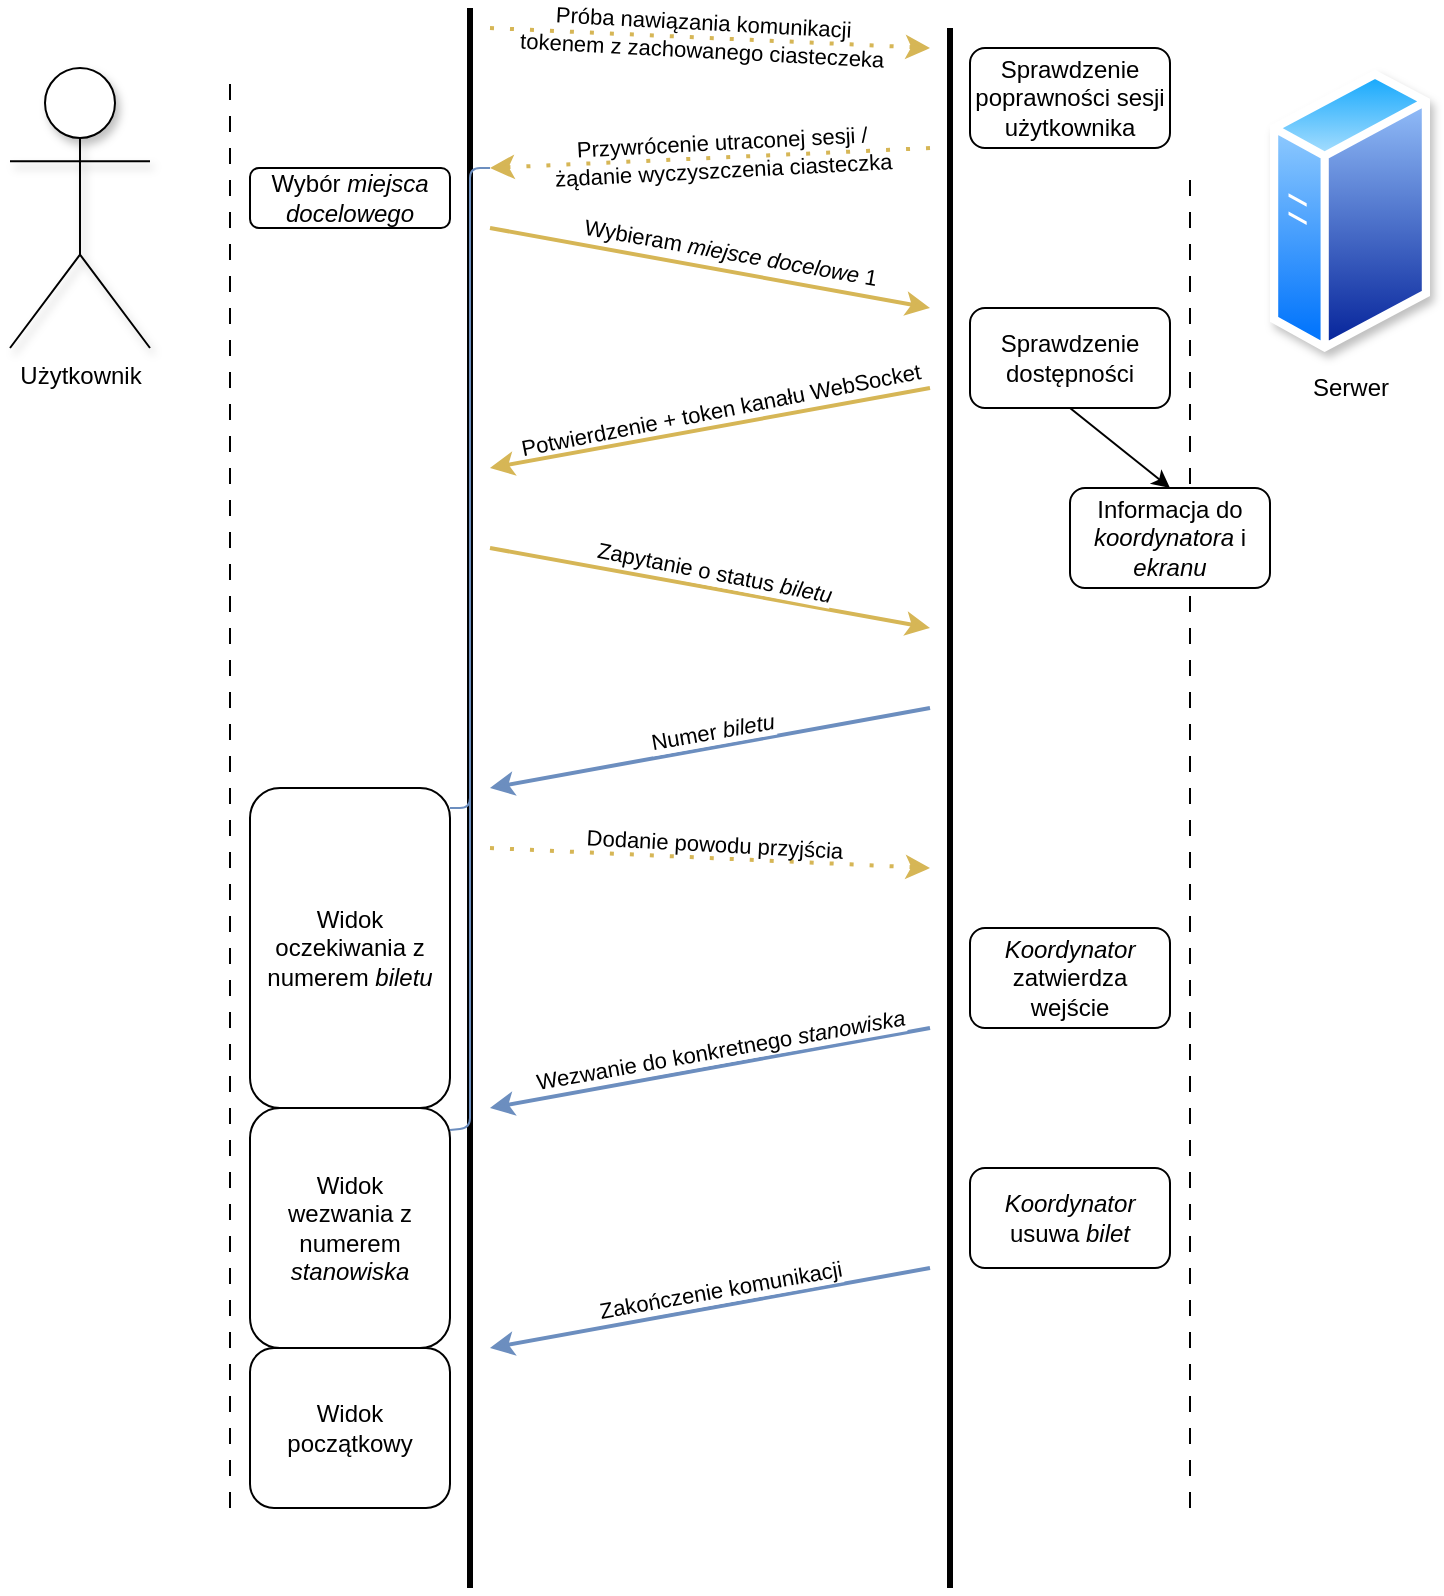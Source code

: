 <mxfile version="26.0.4">
  <diagram name="Page-1" id="2YBvvXClWsGukQMizWep">
    <mxGraphModel dx="2074" dy="1197" grid="1" gridSize="10" guides="1" tooltips="1" connect="1" arrows="1" fold="1" page="1" pageScale="1" pageWidth="850" pageHeight="1100" math="0" shadow="0">
      <root>
        <mxCell id="0" />
        <mxCell id="1" parent="0" />
        <mxCell id="hgD9AR5iabbmKLTuLx0K-1" value="Użytkownik" style="shape=umlActor;verticalLabelPosition=bottom;verticalAlign=top;html=1;outlineConnect=0;shadow=1;" parent="1" vertex="1">
          <mxGeometry x="90" y="40" width="70" height="140" as="geometry" />
        </mxCell>
        <mxCell id="hgD9AR5iabbmKLTuLx0K-2" value="Serwer" style="image;aspect=fixed;perimeter=ellipsePerimeter;html=1;align=center;shadow=1;dashed=0;spacingTop=3;image=img/lib/active_directory/generic_server.svg;" parent="1" vertex="1">
          <mxGeometry x="720" y="40" width="80" height="142.86" as="geometry" />
        </mxCell>
        <mxCell id="hgD9AR5iabbmKLTuLx0K-3" value="" style="endArrow=none;html=1;rounded=0;strokeWidth=3;" parent="1" edge="1">
          <mxGeometry width="50" height="50" relative="1" as="geometry">
            <mxPoint x="320" y="800" as="sourcePoint" />
            <mxPoint x="320" y="10" as="targetPoint" />
          </mxGeometry>
        </mxCell>
        <mxCell id="hgD9AR5iabbmKLTuLx0K-7" value="Wybór &lt;i&gt;miejsca docelowego&lt;/i&gt;" style="rounded=1;whiteSpace=wrap;html=1;" parent="1" vertex="1">
          <mxGeometry x="210" y="90" width="100" height="30" as="geometry" />
        </mxCell>
        <mxCell id="hgD9AR5iabbmKLTuLx0K-8" value="" style="endArrow=none;html=1;rounded=0;strokeWidth=1;dashed=1;dashPattern=8 8;" parent="1" edge="1">
          <mxGeometry width="50" height="50" relative="1" as="geometry">
            <mxPoint x="200" y="760" as="sourcePoint" />
            <mxPoint x="200" y="40" as="targetPoint" />
          </mxGeometry>
        </mxCell>
        <mxCell id="hgD9AR5iabbmKLTuLx0K-9" value="" style="endArrow=none;html=1;rounded=0;strokeWidth=3;" parent="1" edge="1">
          <mxGeometry width="50" height="50" relative="1" as="geometry">
            <mxPoint x="560" y="800" as="sourcePoint" />
            <mxPoint x="560" y="20" as="targetPoint" />
          </mxGeometry>
        </mxCell>
        <mxCell id="hgD9AR5iabbmKLTuLx0K-10" value="" style="endArrow=none;html=1;rounded=0;strokeWidth=1;dashed=1;dashPattern=8 8;" parent="1" edge="1">
          <mxGeometry width="50" height="50" relative="1" as="geometry">
            <mxPoint x="680" y="760" as="sourcePoint" />
            <mxPoint x="680" y="90" as="targetPoint" />
          </mxGeometry>
        </mxCell>
        <mxCell id="hgD9AR5iabbmKLTuLx0K-11" value="Sprawdzenie dostępności" style="rounded=1;whiteSpace=wrap;html=1;" parent="1" vertex="1">
          <mxGeometry x="570" y="160" width="100" height="50" as="geometry" />
        </mxCell>
        <mxCell id="hgD9AR5iabbmKLTuLx0K-13" value="" style="endArrow=classic;html=1;rounded=0;fillColor=#fff2cc;strokeColor=#d6b656;gradientColor=#ffd966;strokeWidth=2;" parent="1" edge="1">
          <mxGeometry width="50" height="50" relative="1" as="geometry">
            <mxPoint x="330" y="120" as="sourcePoint" />
            <mxPoint x="550" y="160" as="targetPoint" />
          </mxGeometry>
        </mxCell>
        <mxCell id="hgD9AR5iabbmKLTuLx0K-14" value="Wybieram &lt;i&gt;miejsce docelowe&lt;/i&gt; 1" style="edgeLabel;html=1;align=center;verticalAlign=middle;resizable=0;points=[];rotation=10;labelBackgroundColor=none;" parent="hgD9AR5iabbmKLTuLx0K-13" vertex="1" connectable="0">
          <mxGeometry x="-0.061" relative="1" as="geometry">
            <mxPoint x="16" y="-7" as="offset" />
          </mxGeometry>
        </mxCell>
        <mxCell id="hgD9AR5iabbmKLTuLx0K-18" value="Widok oczekiwania z numerem &lt;i&gt;biletu&lt;/i&gt;" style="rounded=1;whiteSpace=wrap;html=1;" parent="1" vertex="1">
          <mxGeometry x="210" y="400" width="100" height="160" as="geometry" />
        </mxCell>
        <mxCell id="hgD9AR5iabbmKLTuLx0K-22" value="" style="endArrow=classic;html=1;rounded=0;fillColor=#fff2cc;strokeColor=#d6b656;gradientColor=#ffd966;strokeWidth=2;" parent="1" edge="1">
          <mxGeometry width="50" height="50" relative="1" as="geometry">
            <mxPoint x="330" y="280" as="sourcePoint" />
            <mxPoint x="550" y="320" as="targetPoint" />
          </mxGeometry>
        </mxCell>
        <mxCell id="hgD9AR5iabbmKLTuLx0K-23" value="Zapytanie o status &lt;i&gt;biletu&lt;/i&gt;" style="edgeLabel;html=1;align=center;verticalAlign=middle;resizable=0;points=[];rotation=11;" parent="hgD9AR5iabbmKLTuLx0K-22" vertex="1" connectable="0">
          <mxGeometry x="-0.061" relative="1" as="geometry">
            <mxPoint x="8" y="-7" as="offset" />
          </mxGeometry>
        </mxCell>
        <mxCell id="hgD9AR5iabbmKLTuLx0K-25" value="" style="endArrow=classic;html=1;rounded=0;strokeWidth=2;fillColor=#dae8fc;gradientColor=#7ea6e0;strokeColor=#6c8ebf;" parent="1" edge="1">
          <mxGeometry width="50" height="50" relative="1" as="geometry">
            <mxPoint x="550" y="360" as="sourcePoint" />
            <mxPoint x="330" y="400" as="targetPoint" />
          </mxGeometry>
        </mxCell>
        <mxCell id="hgD9AR5iabbmKLTuLx0K-26" value="Numer &lt;i&gt;biletu&lt;/i&gt;" style="edgeLabel;html=1;align=center;verticalAlign=middle;resizable=0;points=[];rotation=350;" parent="hgD9AR5iabbmKLTuLx0K-25" vertex="1" connectable="0">
          <mxGeometry x="0.05" y="-1" relative="1" as="geometry">
            <mxPoint x="6" y="-8" as="offset" />
          </mxGeometry>
        </mxCell>
        <mxCell id="hgD9AR5iabbmKLTuLx0K-27" value="Informacja do &lt;i&gt;koordynatora&lt;/i&gt; i &lt;i&gt;ekranu&lt;/i&gt;" style="rounded=1;whiteSpace=wrap;html=1;" parent="1" vertex="1">
          <mxGeometry x="620" y="250" width="100" height="50" as="geometry" />
        </mxCell>
        <mxCell id="hgD9AR5iabbmKLTuLx0K-28" value="" style="endArrow=classic;html=1;rounded=0;exitX=0.5;exitY=1;exitDx=0;exitDy=0;entryX=0.5;entryY=0;entryDx=0;entryDy=0;" parent="1" source="hgD9AR5iabbmKLTuLx0K-11" target="hgD9AR5iabbmKLTuLx0K-27" edge="1">
          <mxGeometry width="50" height="50" relative="1" as="geometry">
            <mxPoint x="380" y="290" as="sourcePoint" />
            <mxPoint x="430" y="240" as="targetPoint" />
          </mxGeometry>
        </mxCell>
        <mxCell id="hgD9AR5iabbmKLTuLx0K-29" value="" style="endArrow=classic;html=1;rounded=0;fillColor=#fff2cc;strokeColor=#d6b656;gradientColor=#ffd966;strokeWidth=2;dashed=1;dashPattern=1 4;" parent="1" edge="1">
          <mxGeometry width="50" height="50" relative="1" as="geometry">
            <mxPoint x="330" y="430" as="sourcePoint" />
            <mxPoint x="550" y="440" as="targetPoint" />
          </mxGeometry>
        </mxCell>
        <mxCell id="hgD9AR5iabbmKLTuLx0K-30" value="Dodanie powodu przyjścia" style="edgeLabel;html=1;align=center;verticalAlign=middle;resizable=0;points=[];rotation=3;fontColor=default;labelBackgroundColor=none;" parent="hgD9AR5iabbmKLTuLx0K-29" vertex="1" connectable="0">
          <mxGeometry x="-0.061" relative="1" as="geometry">
            <mxPoint x="8" y="-7" as="offset" />
          </mxGeometry>
        </mxCell>
        <mxCell id="hgD9AR5iabbmKLTuLx0K-31" value="" style="endArrow=classic;html=1;rounded=0;strokeWidth=2;fillColor=#dae8fc;gradientColor=#7ea6e0;strokeColor=#6c8ebf;" parent="1" edge="1">
          <mxGeometry width="50" height="50" relative="1" as="geometry">
            <mxPoint x="550" y="520" as="sourcePoint" />
            <mxPoint x="330" y="560" as="targetPoint" />
          </mxGeometry>
        </mxCell>
        <mxCell id="hgD9AR5iabbmKLTuLx0K-32" value="Wezwanie do konkretnego &lt;i&gt;stanowiska&lt;/i&gt;" style="edgeLabel;html=1;align=center;verticalAlign=middle;resizable=0;points=[];rotation=350;" parent="hgD9AR5iabbmKLTuLx0K-31" vertex="1" connectable="0">
          <mxGeometry x="0.05" y="-1" relative="1" as="geometry">
            <mxPoint x="10" y="-9" as="offset" />
          </mxGeometry>
        </mxCell>
        <mxCell id="hgD9AR5iabbmKLTuLx0K-33" value="Widok&lt;div&gt;wezwania z numerem &lt;i&gt;stanowiska&lt;/i&gt;&lt;/div&gt;" style="rounded=1;whiteSpace=wrap;html=1;" parent="1" vertex="1">
          <mxGeometry x="210" y="560" width="100" height="120" as="geometry" />
        </mxCell>
        <mxCell id="hgD9AR5iabbmKLTuLx0K-34" value="&lt;i&gt;Koordynator&lt;/i&gt; zatwierdza wejście" style="rounded=1;whiteSpace=wrap;html=1;" parent="1" vertex="1">
          <mxGeometry x="570" y="470" width="100" height="50" as="geometry" />
        </mxCell>
        <mxCell id="hgD9AR5iabbmKLTuLx0K-15" value="" style="endArrow=classic;html=1;rounded=0;fillColor=#fff2cc;gradientColor=#ffd966;strokeColor=#d6b656;strokeWidth=2;" parent="1" edge="1">
          <mxGeometry width="50" height="50" relative="1" as="geometry">
            <mxPoint x="550" y="200" as="sourcePoint" />
            <mxPoint x="330" y="240" as="targetPoint" />
          </mxGeometry>
        </mxCell>
        <mxCell id="hgD9AR5iabbmKLTuLx0K-17" value="Potwierdzenie + token kanału WebSocket" style="edgeLabel;html=1;align=center;verticalAlign=middle;resizable=0;points=[];rotation=349;labelBackgroundColor=none;" parent="hgD9AR5iabbmKLTuLx0K-15" vertex="1" connectable="0">
          <mxGeometry x="0.029" y="2" relative="1" as="geometry">
            <mxPoint x="7" y="-12" as="offset" />
          </mxGeometry>
        </mxCell>
        <mxCell id="hgD9AR5iabbmKLTuLx0K-35" value="&lt;i&gt;Koordynator&lt;/i&gt; usuwa &lt;i&gt;bilet&lt;/i&gt;" style="rounded=1;whiteSpace=wrap;html=1;" parent="1" vertex="1">
          <mxGeometry x="570" y="590" width="100" height="50" as="geometry" />
        </mxCell>
        <mxCell id="hgD9AR5iabbmKLTuLx0K-36" value="" style="endArrow=classic;html=1;rounded=0;strokeWidth=2;fillColor=#dae8fc;gradientColor=#7ea6e0;strokeColor=#6c8ebf;" parent="1" edge="1">
          <mxGeometry width="50" height="50" relative="1" as="geometry">
            <mxPoint x="550" y="640" as="sourcePoint" />
            <mxPoint x="330" y="680" as="targetPoint" />
          </mxGeometry>
        </mxCell>
        <mxCell id="hgD9AR5iabbmKLTuLx0K-37" value="Zakończenie komunikacji" style="edgeLabel;html=1;align=center;verticalAlign=middle;resizable=0;points=[];rotation=350;" parent="hgD9AR5iabbmKLTuLx0K-36" vertex="1" connectable="0">
          <mxGeometry x="0.05" y="-1" relative="1" as="geometry">
            <mxPoint x="10" y="-9" as="offset" />
          </mxGeometry>
        </mxCell>
        <mxCell id="hgD9AR5iabbmKLTuLx0K-38" value="Widok początkowy" style="rounded=1;whiteSpace=wrap;html=1;" parent="1" vertex="1">
          <mxGeometry x="210" y="680" width="100" height="80" as="geometry" />
        </mxCell>
        <mxCell id="hgD9AR5iabbmKLTuLx0K-40" value="" style="endArrow=classic;html=1;rounded=0;fillColor=#fff2cc;strokeColor=#d6b656;gradientColor=#ffd966;strokeWidth=2;dashed=1;dashPattern=1 4;" parent="1" edge="1">
          <mxGeometry width="50" height="50" relative="1" as="geometry">
            <mxPoint x="330" y="20" as="sourcePoint" />
            <mxPoint x="550" y="30" as="targetPoint" />
          </mxGeometry>
        </mxCell>
        <mxCell id="hgD9AR5iabbmKLTuLx0K-41" value="Próba nawiązania komunikacji&lt;div&gt;tokenem z zachowanego ciasteczeka&lt;/div&gt;" style="edgeLabel;html=1;align=center;verticalAlign=middle;resizable=0;points=[];rotation=3;labelBackgroundColor=none;" parent="hgD9AR5iabbmKLTuLx0K-40" vertex="1" connectable="0">
          <mxGeometry x="-0.061" relative="1" as="geometry">
            <mxPoint x="2" y="-1" as="offset" />
          </mxGeometry>
        </mxCell>
        <mxCell id="hgD9AR5iabbmKLTuLx0K-42" value="Sprawdzenie poprawności sesji użytkownika" style="rounded=1;whiteSpace=wrap;html=1;" parent="1" vertex="1">
          <mxGeometry x="570" y="30" width="100" height="50" as="geometry" />
        </mxCell>
        <mxCell id="hgD9AR5iabbmKLTuLx0K-43" value="" style="endArrow=classic;html=1;rounded=0;fillColor=#fff2cc;gradientColor=#ffd966;strokeColor=#d6b656;strokeWidth=2;dashed=1;dashPattern=1 4;" parent="1" edge="1">
          <mxGeometry width="50" height="50" relative="1" as="geometry">
            <mxPoint x="550" y="80" as="sourcePoint" />
            <mxPoint x="330" y="90" as="targetPoint" />
          </mxGeometry>
        </mxCell>
        <mxCell id="hgD9AR5iabbmKLTuLx0K-44" value="Przywrócenie utraconej sesji /&lt;div&gt;żądanie wyczyszczenia ciasteczka&lt;/div&gt;" style="edgeLabel;html=1;align=center;verticalAlign=middle;resizable=0;points=[];rotation=357;labelBackgroundColor=none;" parent="hgD9AR5iabbmKLTuLx0K-43" vertex="1" connectable="0">
          <mxGeometry x="0.029" y="2" relative="1" as="geometry">
            <mxPoint x="9" y="-3" as="offset" />
          </mxGeometry>
        </mxCell>
        <mxCell id="hgD9AR5iabbmKLTuLx0K-48" value="" style="endArrow=none;html=1;rounded=1;curved=0;fillColor=#dae8fc;gradientColor=#7ea6e0;strokeColor=#6c8ebf;strokeWidth=1;" parent="1" edge="1">
          <mxGeometry width="50" height="50" relative="1" as="geometry">
            <mxPoint x="320" y="100" as="sourcePoint" />
            <mxPoint x="330" y="90" as="targetPoint" />
            <Array as="points">
              <mxPoint x="320" y="90" />
            </Array>
          </mxGeometry>
        </mxCell>
        <mxCell id="hgD9AR5iabbmKLTuLx0K-49" value="" style="endArrow=none;html=1;rounded=0;fillColor=#dae8fc;gradientColor=#7ea6e0;strokeColor=#6c8ebf;" parent="1" edge="1">
          <mxGeometry width="50" height="50" relative="1" as="geometry">
            <mxPoint x="320" y="560" as="sourcePoint" />
            <mxPoint x="320" y="100" as="targetPoint" />
          </mxGeometry>
        </mxCell>
        <mxCell id="hgD9AR5iabbmKLTuLx0K-52" value="" style="endArrow=none;html=1;rounded=1;curved=0;exitX=1;exitY=0.092;exitDx=0;exitDy=0;exitPerimeter=0;fillColor=#dae8fc;gradientColor=#7ea6e0;strokeColor=#6c8ebf;endFill=0;startArrow=none;startFill=0;" parent="1" source="hgD9AR5iabbmKLTuLx0K-33" edge="1">
          <mxGeometry width="50" height="50" relative="1" as="geometry">
            <mxPoint x="280" y="570" as="sourcePoint" />
            <mxPoint x="320" y="560" as="targetPoint" />
            <Array as="points">
              <mxPoint x="320" y="570" />
            </Array>
          </mxGeometry>
        </mxCell>
        <mxCell id="hgD9AR5iabbmKLTuLx0K-53" value="" style="endArrow=none;html=1;rounded=1;curved=0;fillColor=#dae8fc;gradientColor=#7ea6e0;strokeColor=#6c8ebf;startArrow=none;startFill=0;endFill=0;" parent="1" edge="1">
          <mxGeometry width="50" height="50" relative="1" as="geometry">
            <mxPoint x="320" y="400" as="sourcePoint" />
            <mxPoint x="310" y="410" as="targetPoint" />
            <Array as="points">
              <mxPoint x="320" y="410" />
            </Array>
          </mxGeometry>
        </mxCell>
      </root>
    </mxGraphModel>
  </diagram>
</mxfile>

